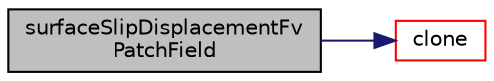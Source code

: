 digraph "surfaceSlipDisplacementFvPatchField"
{
  bgcolor="transparent";
  edge [fontname="Helvetica",fontsize="10",labelfontname="Helvetica",labelfontsize="10"];
  node [fontname="Helvetica",fontsize="10",shape=record];
  rankdir="LR";
  Node1 [label="surfaceSlipDisplacementFv\lPatchField",height=0.2,width=0.4,color="black", fillcolor="grey75", style="filled", fontcolor="black"];
  Node1 -> Node2 [color="midnightblue",fontsize="10",style="solid",fontname="Helvetica"];
  Node2 [label="clone",height=0.2,width=0.4,color="red",URL="$a02496.html#acc52fd757dc9334aa09406c983d0b8eb",tooltip="Construct and return a clone. "];
}
